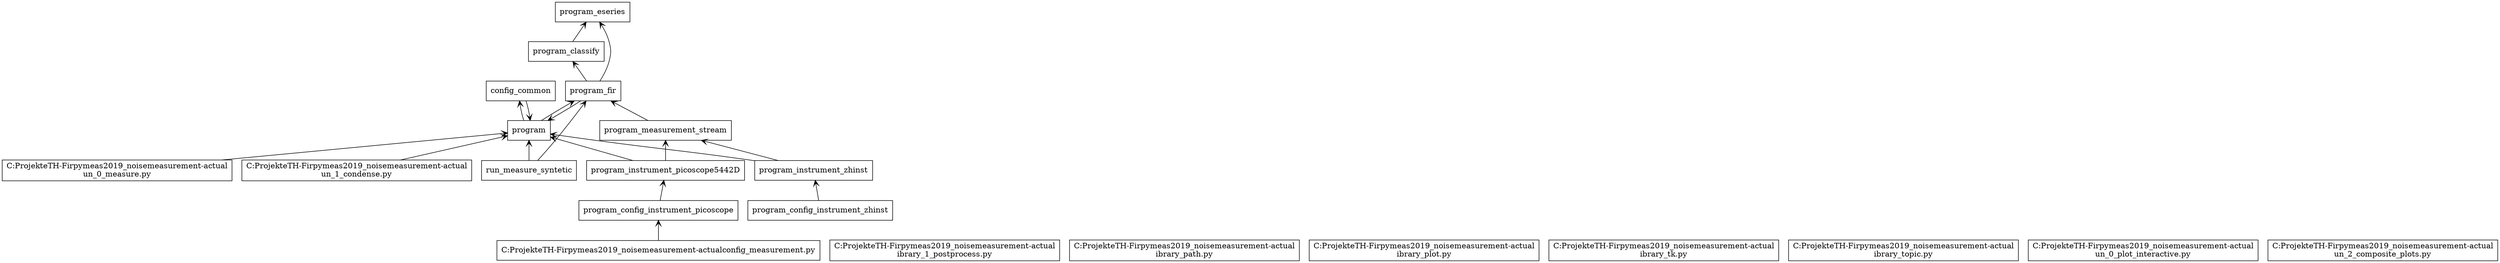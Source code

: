 digraph "packages_pymeas2019_noise" {
charset="utf-8"
rankdir=BT
"0" [label="C:\Projekte\ETH-Fir\pymeas2019_noise\measurement-actual\config_measurement.py", shape="box"];
"1" [label="C:\Projekte\ETH-Fir\pymeas2019_noise\measurement-actual\library_1_postprocess.py", shape="box"];
"2" [label="C:\Projekte\ETH-Fir\pymeas2019_noise\measurement-actual\library_path.py", shape="box"];
"3" [label="C:\Projekte\ETH-Fir\pymeas2019_noise\measurement-actual\library_plot.py", shape="box"];
"4" [label="C:\Projekte\ETH-Fir\pymeas2019_noise\measurement-actual\library_tk.py", shape="box"];
"5" [label="C:\Projekte\ETH-Fir\pymeas2019_noise\measurement-actual\library_topic.py", shape="box"];
"6" [label="C:\Projekte\ETH-Fir\pymeas2019_noise\measurement-actual\run_0_measure.py", shape="box"];
"7" [label="C:\Projekte\ETH-Fir\pymeas2019_noise\measurement-actual\run_0_plot_interactive.py", shape="box"];
"8" [label="C:\Projekte\ETH-Fir\pymeas2019_noise\measurement-actual\run_1_condense.py", shape="box"];
"9" [label="C:\Projekte\ETH-Fir\pymeas2019_noise\measurement-actual\run_2_composite_plots.py", shape="box"];
"10" [label="config_common", shape="box"];
"11" [label="program", shape="box"];
"12" [label="program_classify", shape="box"];
"13" [label="program_config_instrument_picoscope", shape="box"];
"14" [label="program_config_instrument_zhinst", shape="box"];
"15" [label="program_eseries", shape="box"];
"16" [label="program_fir", shape="box"];
"17" [label="program_instrument_picoscope5442D", shape="box"];
"18" [label="program_instrument_zhinst", shape="box"];
"19" [label="program_measurement_stream", shape="box"];
"20" [label="run_measure_syntetic", shape="box"];
"0" -> "13" [arrowhead="open", arrowtail="none"];
"6" -> "11" [arrowhead="open", arrowtail="none"];
"8" -> "11" [arrowhead="open", arrowtail="none"];
"10" -> "11" [arrowhead="open", arrowtail="none"];
"11" -> "10" [arrowhead="open", arrowtail="none"];
"11" -> "16" [arrowhead="open", arrowtail="none"];
"12" -> "15" [arrowhead="open", arrowtail="none"];
"13" -> "17" [arrowhead="open", arrowtail="none"];
"14" -> "18" [arrowhead="open", arrowtail="none"];
"16" -> "11" [arrowhead="open", arrowtail="none"];
"16" -> "12" [arrowhead="open", arrowtail="none"];
"16" -> "15" [arrowhead="open", arrowtail="none"];
"17" -> "11" [arrowhead="open", arrowtail="none"];
"17" -> "19" [arrowhead="open", arrowtail="none"];
"18" -> "11" [arrowhead="open", arrowtail="none"];
"18" -> "19" [arrowhead="open", arrowtail="none"];
"19" -> "16" [arrowhead="open", arrowtail="none"];
"20" -> "11" [arrowhead="open", arrowtail="none"];
"20" -> "16" [arrowhead="open", arrowtail="none"];
}
